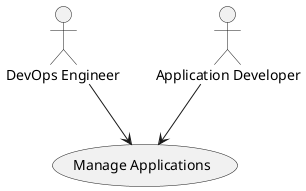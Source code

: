 @startuml


usecase "Manage Applications" as ManageApplications

Actor "DevOps Engineer" as devops

devops --> ManageApplications

Actor "Application Developer" as appdev

appdev --> ManageApplications



@enduml
